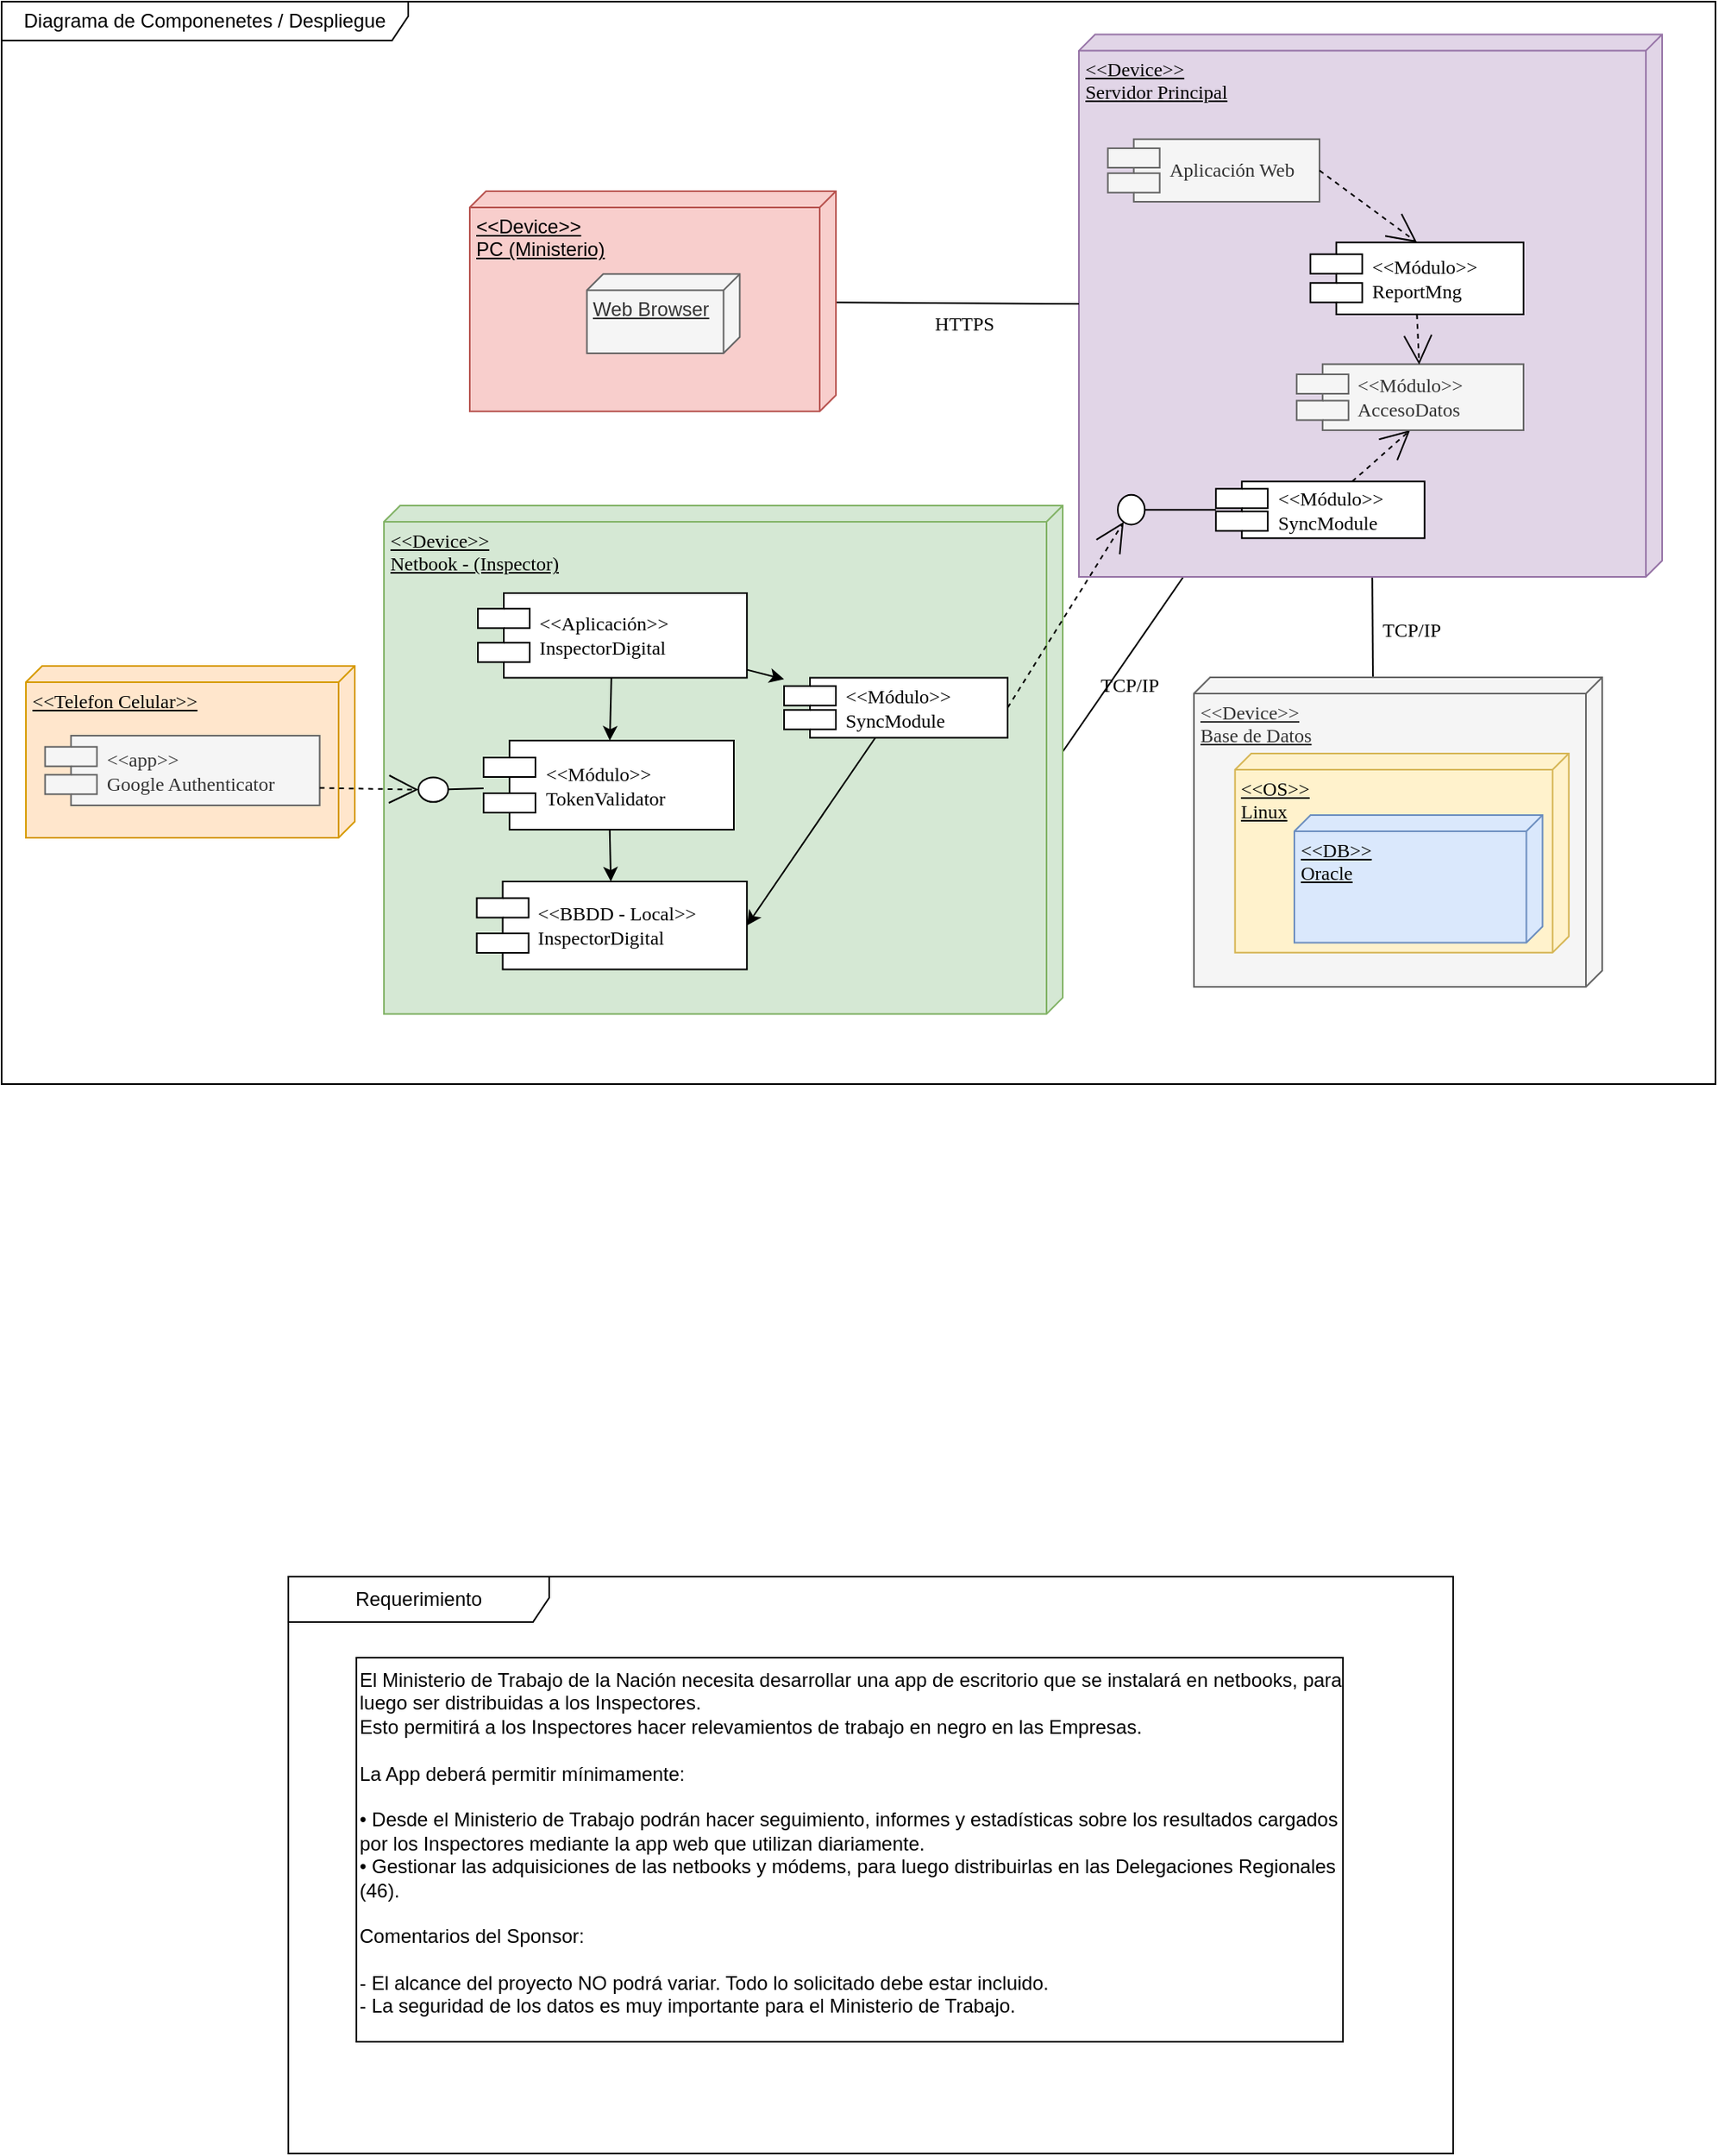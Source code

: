 <mxfile version="14.8.0" type="device"><diagram name="Page-1" id="5f0bae14-7c28-e335-631c-24af17079c00"><mxGraphModel dx="1762" dy="866" grid="0" gridSize="10" guides="1" tooltips="1" connect="1" arrows="1" fold="1" page="1" pageScale="1" pageWidth="1100" pageHeight="850" background="none" math="0" shadow="0"><root><mxCell id="0"/><mxCell id="1" parent="0"/><mxCell id="S2BV_tZ0V0AY92Jn7kCt-52" value="Diagrama de Componenetes / Despliegue" style="shape=umlFrame;whiteSpace=wrap;html=1;width=251;height=24;" parent="1" vertex="1"><mxGeometry x="10" y="31" width="1058" height="668" as="geometry"/></mxCell><mxCell id="S2BV_tZ0V0AY92Jn7kCt-31" value="TCP/IP" style="rounded=0;html=1;labelBackgroundColor=none;startArrow=none;startFill=0;startSize=8;endArrow=none;endFill=0;endSize=16;fontFamily=Verdana;fontSize=12;exitX=0;exitY=0;exitDx=0;exitDy=141.5;exitPerimeter=0;" parent="1" source="S2BV_tZ0V0AY92Jn7kCt-28" target="39150e848f15840c-1" edge="1"><mxGeometry x="-0.082" y="-24" relative="1" as="geometry"><mxPoint x="640" y="354.733" as="sourcePoint"/><mxPoint x="820" y="295.649" as="targetPoint"/><mxPoint as="offset"/></mxGeometry></mxCell><mxCell id="39150e848f15840c-18" value="TCP/IP" style="rounded=0;html=1;labelBackgroundColor=none;startArrow=none;startFill=0;startSize=8;endArrow=none;endFill=0;endSize=16;fontFamily=Verdana;fontSize=12;exitX=0;exitY=0;exitDx=151.855;exitDy=0;exitPerimeter=0;" parent="1" source="39150e848f15840c-3" target="39150e848f15840c-1" edge="1"><mxGeometry as="geometry"><mxPoint x="4" y="13" as="offset"/></mxGeometry></mxCell><mxCell id="S2BV_tZ0V0AY92Jn7kCt-43" value="" style="group" parent="1" vertex="1" connectable="0"><mxGeometry x="722" y="86" width="313" height="300" as="geometry"/></mxCell><mxCell id="S2BV_tZ0V0AY92Jn7kCt-42" value="" style="group" parent="S2BV_tZ0V0AY92Jn7kCt-43" vertex="1" connectable="0"><mxGeometry width="313" height="300" as="geometry"/></mxCell><mxCell id="39150e848f15840c-1" value="&amp;lt;&amp;lt;Device&amp;gt;&amp;gt;&lt;br&gt;Servidor Principal&lt;span style=&quot;white-space: pre&quot;&gt;&#9;&lt;/span&gt;" style="verticalAlign=top;align=left;spacingTop=8;spacingLeft=2;spacingRight=12;shape=cube;size=10;direction=south;fontStyle=4;html=1;rounded=0;shadow=0;comic=0;labelBackgroundColor=none;strokeWidth=1;fontFamily=Verdana;fontSize=12;fillColor=#e1d5e7;strokeColor=#9673a6;" parent="S2BV_tZ0V0AY92Jn7kCt-42" vertex="1"><mxGeometry x="-46.997" y="-34.727" width="359.997" height="334.727" as="geometry"/></mxCell><mxCell id="39150e848f15840c-7" value="&amp;lt;&amp;lt;Módulo&amp;gt;&amp;gt;&lt;br&gt;SyncModule" style="shape=component;align=left;spacingLeft=36;rounded=0;shadow=0;comic=0;labelBackgroundColor=none;strokeWidth=1;fontFamily=Verdana;fontSize=12;html=1;" parent="S2BV_tZ0V0AY92Jn7kCt-42" vertex="1"><mxGeometry x="37.598" y="241.158" width="128.772" height="34.91" as="geometry"/></mxCell><mxCell id="39150e848f15840c-16" style="rounded=0;html=1;dashed=1;labelBackgroundColor=none;startArrow=none;startFill=0;startSize=8;endArrow=open;endFill=0;endSize=16;fontFamily=Verdana;fontSize=12;entryX=0.5;entryY=1;entryDx=0;entryDy=0;" parent="S2BV_tZ0V0AY92Jn7kCt-42" source="39150e848f15840c-7" target="S2BV_tZ0V0AY92Jn7kCt-33" edge="1"><mxGeometry x="-613.48" y="-2" as="geometry"><mxPoint x="158.848" y="198.0" as="targetPoint"/></mxGeometry></mxCell><mxCell id="S2BV_tZ0V0AY92Jn7kCt-33" value="&amp;lt;&amp;lt;Módulo&amp;gt;&amp;gt;&lt;br&gt;AccesoDatos" style="shape=component;align=left;spacingLeft=36;rounded=0;shadow=0;comic=0;labelBackgroundColor=none;strokeWidth=1;fontFamily=Verdana;fontSize=12;html=1;fillColor=#f5f5f5;strokeColor=#666666;fontColor=#333333;" parent="S2BV_tZ0V0AY92Jn7kCt-42" vertex="1"><mxGeometry x="87.414" y="168.81" width="140.051" height="40.707" as="geometry"/></mxCell><mxCell id="S2BV_tZ0V0AY92Jn7kCt-66" style="rounded=0;html=1;dashed=1;labelBackgroundColor=none;startArrow=none;startFill=0;startSize=8;endArrow=open;endFill=0;endSize=16;fontFamily=Verdana;fontSize=12;entryX=0.54;entryY=0.006;entryDx=0;entryDy=0;entryPerimeter=0;exitX=0.5;exitY=1;exitDx=0;exitDy=0;" parent="S2BV_tZ0V0AY92Jn7kCt-42" source="S2BV_tZ0V0AY92Jn7kCt-69" target="S2BV_tZ0V0AY92Jn7kCt-33" edge="1"><mxGeometry x="-1262.039" y="-66.63" as="geometry"><mxPoint x="91.174" y="78.135" as="sourcePoint"/><mxPoint x="205.847" y="111.897" as="targetPoint"/></mxGeometry></mxCell><mxCell id="S2BV_tZ0V0AY92Jn7kCt-60" value="Aplicación Web" style="shape=component;align=left;spacingLeft=36;rounded=0;shadow=0;comic=0;labelBackgroundColor=none;strokeWidth=1;fontFamily=Verdana;fontSize=12;html=1;fillColor=#f5f5f5;strokeColor=#666666;fontColor=#333333;" parent="S2BV_tZ0V0AY92Jn7kCt-42" vertex="1"><mxGeometry x="-29.138" y="29.904" width="130.652" height="38.585" as="geometry"/></mxCell><mxCell id="S2BV_tZ0V0AY92Jn7kCt-69" value="&amp;lt;&amp;lt;Módulo&amp;gt;&amp;gt;&lt;br&gt;ReportMng" style="shape=component;align=left;spacingLeft=36;rounded=0;shadow=0;comic=0;labelBackgroundColor=none;strokeWidth=1;fontFamily=Verdana;fontSize=12;html=1;" parent="S2BV_tZ0V0AY92Jn7kCt-42" vertex="1"><mxGeometry x="95.874" y="93.569" width="131.592" height="44.373" as="geometry"/></mxCell><mxCell id="S2BV_tZ0V0AY92Jn7kCt-72" style="rounded=0;html=1;dashed=1;labelBackgroundColor=none;startArrow=none;startFill=0;startSize=8;endArrow=open;endFill=0;endSize=16;fontFamily=Verdana;fontSize=12;entryX=0.5;entryY=0;entryDx=0;entryDy=0;exitX=1;exitY=0.5;exitDx=0;exitDy=0;" parent="S2BV_tZ0V0AY92Jn7kCt-42" source="S2BV_tZ0V0AY92Jn7kCt-60" target="S2BV_tZ0V0AY92Jn7kCt-69" edge="1"><mxGeometry x="-1912.477" y="-228.688" as="geometry"><mxPoint x="171.069" y="61.736" as="sourcePoint"/><mxPoint x="172.441" y="89.955" as="targetPoint"/></mxGeometry></mxCell><mxCell id="39150e848f15840c-9" value="" style="ellipse;whiteSpace=wrap;html=1;rounded=0;shadow=0;comic=0;labelBackgroundColor=none;strokeWidth=1;fontFamily=Verdana;fontSize=12;align=center;" parent="S2BV_tZ0V0AY92Jn7kCt-42" vertex="1"><mxGeometry x="-23" y="249.43" width="16.65" height="18.36" as="geometry"/></mxCell><mxCell id="39150e848f15840c-13" style="rounded=0;html=1;labelBackgroundColor=none;startArrow=none;startFill=0;startSize=8;endArrow=none;endFill=0;endSize=16;fontFamily=Verdana;fontSize=12;" parent="S2BV_tZ0V0AY92Jn7kCt-42" source="39150e848f15840c-9" target="39150e848f15840c-7" edge="1"><mxGeometry x="-672.68" y="-2.073" as="geometry"/></mxCell><mxCell id="S2BV_tZ0V0AY92Jn7kCt-44" value="" style="group" parent="1" vertex="1" connectable="0"><mxGeometry x="746" y="448" width="252" height="191" as="geometry"/></mxCell><mxCell id="S2BV_tZ0V0AY92Jn7kCt-28" value="&amp;lt;&amp;lt;Device&amp;gt;&amp;gt;&lt;br&gt;Base de Datos" style="verticalAlign=top;align=left;spacingTop=8;spacingLeft=2;spacingRight=12;shape=cube;size=10;direction=south;fontStyle=4;html=1;rounded=0;shadow=0;comic=0;labelBackgroundColor=none;strokeWidth=1;fontFamily=Verdana;fontSize=12;fillColor=#f5f5f5;strokeColor=#666666;fontColor=#333333;" parent="S2BV_tZ0V0AY92Jn7kCt-44" vertex="1"><mxGeometry width="252" height="191" as="geometry"/></mxCell><mxCell id="S2BV_tZ0V0AY92Jn7kCt-29" value="&amp;lt;&amp;lt;OS&amp;gt;&amp;gt;&lt;br&gt;Linux" style="verticalAlign=top;align=left;spacingTop=8;spacingLeft=2;spacingRight=12;shape=cube;size=10;direction=south;fontStyle=4;html=1;rounded=0;shadow=0;comic=0;labelBackgroundColor=none;strokeWidth=1;fontFamily=Verdana;fontSize=12;fillColor=#fff2cc;strokeColor=#d6b656;" parent="S2BV_tZ0V0AY92Jn7kCt-44" vertex="1"><mxGeometry x="25.358" y="47.001" width="206.038" height="122.865" as="geometry"/></mxCell><mxCell id="S2BV_tZ0V0AY92Jn7kCt-30" value="&amp;lt;&amp;lt;DB&amp;gt;&amp;gt;&lt;br&gt;Oracle" style="verticalAlign=top;align=left;spacingTop=8;spacingLeft=2;spacingRight=12;shape=cube;size=10;direction=south;fontStyle=4;html=1;rounded=0;shadow=0;comic=0;labelBackgroundColor=none;strokeWidth=1;fontFamily=Verdana;fontSize=12;fillColor=#dae8fc;strokeColor=#6c8ebf;" parent="S2BV_tZ0V0AY92Jn7kCt-44" vertex="1"><mxGeometry x="61.996" y="84.998" width="153.208" height="78.746" as="geometry"/></mxCell><mxCell id="S2BV_tZ0V0AY92Jn7kCt-50" value="" style="group" parent="1" vertex="1" connectable="0"><mxGeometry x="241" y="342" width="419" height="313.71" as="geometry"/></mxCell><mxCell id="S2BV_tZ0V0AY92Jn7kCt-49" value="" style="group" parent="S2BV_tZ0V0AY92Jn7kCt-50" vertex="1" connectable="0"><mxGeometry width="419" height="313.71" as="geometry"/></mxCell><mxCell id="S2BV_tZ0V0AY92Jn7kCt-48" value="" style="group" parent="S2BV_tZ0V0AY92Jn7kCt-49" vertex="1" connectable="0"><mxGeometry width="419" height="313.71" as="geometry"/></mxCell><mxCell id="S2BV_tZ0V0AY92Jn7kCt-47" value="" style="group" parent="S2BV_tZ0V0AY92Jn7kCt-48" vertex="1" connectable="0"><mxGeometry x="5" width="419" height="313.71" as="geometry"/></mxCell><mxCell id="S2BV_tZ0V0AY92Jn7kCt-46" value="" style="group" parent="S2BV_tZ0V0AY92Jn7kCt-47" vertex="1" connectable="0"><mxGeometry width="419" height="313.71" as="geometry"/></mxCell><mxCell id="S2BV_tZ0V0AY92Jn7kCt-45" value="" style="group" parent="S2BV_tZ0V0AY92Jn7kCt-46" vertex="1" connectable="0"><mxGeometry width="419" height="313.71" as="geometry"/></mxCell><mxCell id="S2BV_tZ0V0AY92Jn7kCt-40" value="" style="group" parent="S2BV_tZ0V0AY92Jn7kCt-45" vertex="1" connectable="0"><mxGeometry width="419.0" height="313.71" as="geometry"/></mxCell><mxCell id="S2BV_tZ0V0AY92Jn7kCt-39" value="" style="group" parent="S2BV_tZ0V0AY92Jn7kCt-40" vertex="1" connectable="0"><mxGeometry width="419.0" height="313.71" as="geometry"/></mxCell><mxCell id="39150e848f15840c-3" value="&amp;lt;&amp;lt;Device&amp;gt;&amp;gt;&lt;br&gt;Netbook - (Inspector)" style="verticalAlign=top;align=left;spacingTop=8;spacingLeft=2;spacingRight=12;shape=cube;size=10;direction=south;fontStyle=4;html=1;rounded=0;shadow=0;comic=0;labelBackgroundColor=none;strokeWidth=1;fontFamily=Verdana;fontSize=12;fillColor=#d5e8d4;strokeColor=#82b366;" parent="S2BV_tZ0V0AY92Jn7kCt-39" vertex="1"><mxGeometry width="419.0" height="313.71" as="geometry"/></mxCell><mxCell id="39150e848f15840c-10" value="&amp;lt;&amp;lt;Aplicación&amp;gt;&amp;gt;&lt;br&gt;InspectorDigital" style="shape=component;align=left;spacingLeft=36;rounded=0;shadow=0;comic=0;labelBackgroundColor=none;strokeWidth=1;fontFamily=Verdana;fontSize=12;html=1;" parent="S2BV_tZ0V0AY92Jn7kCt-39" vertex="1"><mxGeometry x="58" y="54" width="166.08" height="52.26" as="geometry"/></mxCell><mxCell id="S2BV_tZ0V0AY92Jn7kCt-4" value="&amp;lt;&amp;lt;BBDD - Local&amp;gt;&amp;gt;&lt;br&gt;InspectorDigital" style="shape=component;align=left;spacingLeft=36;rounded=0;shadow=0;comic=0;labelBackgroundColor=none;strokeWidth=1;fontFamily=Verdana;fontSize=12;html=1;" parent="S2BV_tZ0V0AY92Jn7kCt-39" vertex="1"><mxGeometry x="57.31" y="232" width="166.77" height="54.23" as="geometry"/></mxCell><mxCell id="S2BV_tZ0V0AY92Jn7kCt-7" style="rounded=0;orthogonalLoop=1;jettySize=auto;html=1;" parent="S2BV_tZ0V0AY92Jn7kCt-39" source="S2BV_tZ0V0AY92Jn7kCt-5" target="S2BV_tZ0V0AY92Jn7kCt-4" edge="1"><mxGeometry relative="1" as="geometry"/></mxCell><mxCell id="S2BV_tZ0V0AY92Jn7kCt-5" value="&amp;lt;&amp;lt;Módulo&amp;gt;&amp;gt;&lt;br&gt;TokenValidator" style="shape=component;align=left;spacingLeft=36;rounded=0;shadow=0;comic=0;labelBackgroundColor=none;strokeWidth=1;fontFamily=Verdana;fontSize=12;html=1;" parent="S2BV_tZ0V0AY92Jn7kCt-39" vertex="1"><mxGeometry x="61.51" y="145.05" width="154.49" height="54.95" as="geometry"/></mxCell><mxCell id="S2BV_tZ0V0AY92Jn7kCt-6" style="rounded=0;orthogonalLoop=1;jettySize=auto;html=1;" parent="S2BV_tZ0V0AY92Jn7kCt-39" source="39150e848f15840c-10" target="S2BV_tZ0V0AY92Jn7kCt-5" edge="1"><mxGeometry relative="1" as="geometry"/></mxCell><mxCell id="S2BV_tZ0V0AY92Jn7kCt-13" value="" style="ellipse;whiteSpace=wrap;html=1;rounded=0;shadow=0;comic=0;labelBackgroundColor=none;strokeWidth=1;fontFamily=Verdana;fontSize=12;align=center;rotation=-90;" parent="S2BV_tZ0V0AY92Jn7kCt-39" vertex="1"><mxGeometry x="22.855" y="166.082" width="15.236" height="18.454" as="geometry"/></mxCell><mxCell id="S2BV_tZ0V0AY92Jn7kCt-14" style="rounded=0;html=1;labelBackgroundColor=none;startArrow=none;startFill=0;startSize=8;endArrow=none;endFill=0;endSize=16;fontFamily=Verdana;fontSize=12;" parent="S2BV_tZ0V0AY92Jn7kCt-39" source="S2BV_tZ0V0AY92Jn7kCt-13" target="S2BV_tZ0V0AY92Jn7kCt-5" edge="1"><mxGeometry x="45.709" y="226.056" as="geometry"><mxPoint x="60.945" y="216.829" as="targetPoint"/></mxGeometry></mxCell><mxCell id="S2BV_tZ0V0AY92Jn7kCt-20" style="edgeStyle=none;rounded=0;orthogonalLoop=1;jettySize=auto;html=1;entryX=1;entryY=0.5;entryDx=0;entryDy=0;" parent="S2BV_tZ0V0AY92Jn7kCt-39" source="S2BV_tZ0V0AY92Jn7kCt-19" target="S2BV_tZ0V0AY92Jn7kCt-4" edge="1"><mxGeometry relative="1" as="geometry"/></mxCell><mxCell id="S2BV_tZ0V0AY92Jn7kCt-19" value="&amp;lt;&amp;lt;Módulo&amp;gt;&amp;gt;&lt;br&gt;SyncModule" style="shape=component;align=left;spacingLeft=36;rounded=0;shadow=0;comic=0;labelBackgroundColor=none;strokeWidth=1;fontFamily=Verdana;fontSize=12;html=1;" parent="S2BV_tZ0V0AY92Jn7kCt-39" vertex="1"><mxGeometry x="247" y="106.26" width="138" height="36.99" as="geometry"/></mxCell><mxCell id="S2BV_tZ0V0AY92Jn7kCt-21" style="edgeStyle=none;rounded=0;orthogonalLoop=1;jettySize=auto;html=1;" parent="S2BV_tZ0V0AY92Jn7kCt-39" source="39150e848f15840c-10" target="S2BV_tZ0V0AY92Jn7kCt-19" edge="1"><mxGeometry relative="1" as="geometry"/></mxCell><mxCell id="39150e848f15840c-12" style="edgeStyle=none;rounded=0;html=1;dashed=1;labelBackgroundColor=none;startArrow=none;startFill=0;startSize=8;endArrow=open;endFill=0;endSize=16;fontFamily=Verdana;fontSize=12;exitX=1;exitY=0.5;exitDx=0;exitDy=0;" parent="1" source="S2BV_tZ0V0AY92Jn7kCt-19" target="39150e848f15840c-9" edge="1"><mxGeometry x="-1452" y="-404" as="geometry"/></mxCell><mxCell id="S2BV_tZ0V0AY92Jn7kCt-59" value="" style="group" parent="1" vertex="1" connectable="0"><mxGeometry x="187" y="1003" width="719" height="356" as="geometry"/></mxCell><mxCell id="S2BV_tZ0V0AY92Jn7kCt-57" value="Requerimiento" style="shape=umlFrame;whiteSpace=wrap;html=1;width=161;height=28;" parent="S2BV_tZ0V0AY92Jn7kCt-59" vertex="1"><mxGeometry width="719" height="356" as="geometry"/></mxCell><mxCell id="S2BV_tZ0V0AY92Jn7kCt-58" value="&lt;div&gt;&lt;span style=&quot;font-size: 12px&quot;&gt;El Ministerio de Trabajo de la Nación necesita desarrollar una app de escritorio que se instalará en netbooks, para luego ser distribuidas a los Inspectores.&lt;/span&gt;&lt;/div&gt;&lt;div&gt;&lt;span style=&quot;font-size: 12px&quot;&gt;Esto permitirá a los Inspectores hacer relevamientos de trabajo en negro en las Empresas.&lt;/span&gt;&lt;/div&gt;&lt;div&gt;&lt;span style=&quot;font-size: 12px&quot;&gt;&lt;br&gt;&lt;/span&gt;&lt;/div&gt;&lt;div&gt;&lt;span style=&quot;font-size: 12px&quot;&gt;La App deberá permitir mínimamente:&lt;/span&gt;&lt;/div&gt;&lt;div&gt;&lt;span style=&quot;font-size: 12px&quot;&gt;&lt;br&gt;&lt;/span&gt;&lt;/div&gt;&lt;div&gt;&lt;span style=&quot;font-size: 12px&quot;&gt;• Desde el Ministerio de Trabajo podrán hacer seguimiento, informes y estadísticas sobre los resultados cargados por los Inspectores mediante la app web que utilizan diariamente.&lt;/span&gt;&lt;/div&gt;&lt;div&gt;&lt;span style=&quot;font-size: 12px&quot;&gt;• Gestionar las adquisiciones de las netbooks y módems, para luego distribuirlas en las Delegaciones Regionales (46).&lt;/span&gt;&lt;/div&gt;&lt;div&gt;&lt;span style=&quot;font-size: 12px&quot;&gt;&lt;br&gt;&lt;/span&gt;&lt;/div&gt;&lt;div&gt;&lt;span style=&quot;font-size: 12px&quot;&gt;Comentarios del Sponsor:&lt;/span&gt;&lt;/div&gt;&lt;div&gt;&lt;span style=&quot;font-size: 12px&quot;&gt;&lt;br&gt;&lt;/span&gt;&lt;/div&gt;&lt;div&gt;&lt;span style=&quot;font-size: 12px&quot;&gt;- El alcance del proyecto NO podrá variar. Todo lo solicitado debe estar incluido.&lt;/span&gt;&lt;/div&gt;&lt;div&gt;&lt;span style=&quot;font-size: 12px&quot;&gt;- La seguridad de los datos es muy importante para el Ministerio de Trabajo.&lt;/span&gt;&lt;/div&gt;" style="html=1;align=left;verticalAlign=top;whiteSpace=wrap;" parent="S2BV_tZ0V0AY92Jn7kCt-59" vertex="1"><mxGeometry x="42" y="50" width="609" height="237" as="geometry"/></mxCell><mxCell id="S2BV_tZ0V0AY92Jn7kCt-74" value="HTTPS" style="rounded=0;html=1;labelBackgroundColor=none;startArrow=none;startFill=0;startSize=8;endArrow=none;endFill=0;endSize=16;fontFamily=Verdana;fontSize=12;" parent="1" source="S2BV_tZ0V0AY92Jn7kCt-53" target="39150e848f15840c-1" edge="1"><mxGeometry x="-86.06" y="-239" as="geometry"><mxPoint x="552.94" y="257.855" as="sourcePoint"/><mxPoint x="673" y="227" as="targetPoint"/><mxPoint x="4" y="13" as="offset"/></mxGeometry></mxCell><mxCell id="S2BV_tZ0V0AY92Jn7kCt-75" value="" style="group" parent="1" vertex="1" connectable="0"><mxGeometry x="299" y="148" width="226" height="135.86" as="geometry"/></mxCell><mxCell id="S2BV_tZ0V0AY92Jn7kCt-53" value="&amp;lt;&amp;lt;Device&amp;gt;&amp;gt;&lt;br&gt;PC (Ministerio)" style="verticalAlign=top;align=left;spacingTop=8;spacingLeft=2;spacingRight=12;shape=cube;size=10;direction=south;fontStyle=4;html=1;fillColor=#f8cecc;strokeColor=#b85450;" parent="S2BV_tZ0V0AY92Jn7kCt-75" vertex="1"><mxGeometry width="226.0" height="135.86" as="geometry"/></mxCell><mxCell id="S2BV_tZ0V0AY92Jn7kCt-54" value="Web Browser" style="verticalAlign=top;align=left;spacingTop=8;spacingLeft=2;spacingRight=12;shape=cube;size=10;direction=south;fontStyle=4;html=1;fillColor=#f5f5f5;strokeColor=#666666;fontColor=#333333;" parent="S2BV_tZ0V0AY92Jn7kCt-75" vertex="1"><mxGeometry x="72.29" y="51.138" width="94.357" height="48.849" as="geometry"/></mxCell><mxCell id="IUy7-NqskKKPFyu_g90n-21" value="" style="group" vertex="1" connectable="0" parent="1"><mxGeometry x="25" y="441" width="203" height="106" as="geometry"/></mxCell><mxCell id="IUy7-NqskKKPFyu_g90n-20" value="" style="group" vertex="1" connectable="0" parent="IUy7-NqskKKPFyu_g90n-21"><mxGeometry width="203" height="106" as="geometry"/></mxCell><mxCell id="S2BV_tZ0V0AY92Jn7kCt-9" value="&amp;lt;&amp;lt;Telefon Celular&amp;gt;&amp;gt;&lt;br&gt;" style="verticalAlign=top;align=left;spacingTop=8;spacingLeft=2;spacingRight=12;shape=cube;size=10;direction=south;fontStyle=4;html=1;rounded=0;shadow=0;comic=0;labelBackgroundColor=none;strokeWidth=1;fontFamily=Verdana;fontSize=12;fillColor=#ffe6cc;strokeColor=#d79b00;" parent="IUy7-NqskKKPFyu_g90n-20" vertex="1"><mxGeometry width="203" height="106" as="geometry"/></mxCell><mxCell id="IUy7-NqskKKPFyu_g90n-19" value="&amp;lt;&amp;lt;app&amp;gt;&amp;gt;&lt;br&gt;Google Authenticator" style="shape=component;align=left;spacingLeft=36;rounded=0;shadow=0;comic=0;labelBackgroundColor=none;strokeWidth=1;fontFamily=Verdana;fontSize=12;html=1;fillColor=#f5f5f5;strokeColor=#666666;fontColor=#333333;" vertex="1" parent="IUy7-NqskKKPFyu_g90n-20"><mxGeometry x="11.825" y="43" width="169.495" height="43" as="geometry"/></mxCell><mxCell id="S2BV_tZ0V0AY92Jn7kCt-12" value="" style="edgeStyle=none;rounded=0;html=1;dashed=1;labelBackgroundColor=none;startArrow=none;startFill=0;startSize=8;endArrow=open;endFill=0;endSize=16;fontFamily=Verdana;fontSize=12;entryX=0.5;entryY=0;entryDx=0;entryDy=0;exitX=1;exitY=0.75;exitDx=0;exitDy=0;" parent="1" source="IUy7-NqskKKPFyu_g90n-19" target="S2BV_tZ0V0AY92Jn7kCt-13" edge="1"><mxGeometry x="-0.509" y="-1" relative="1" as="geometry"><mxPoint x="-277" y="-439" as="sourcePoint"/><mxPoint x="-457" y="-619" as="targetPoint"/><mxPoint as="offset"/></mxGeometry></mxCell></root></mxGraphModel></diagram></mxfile>